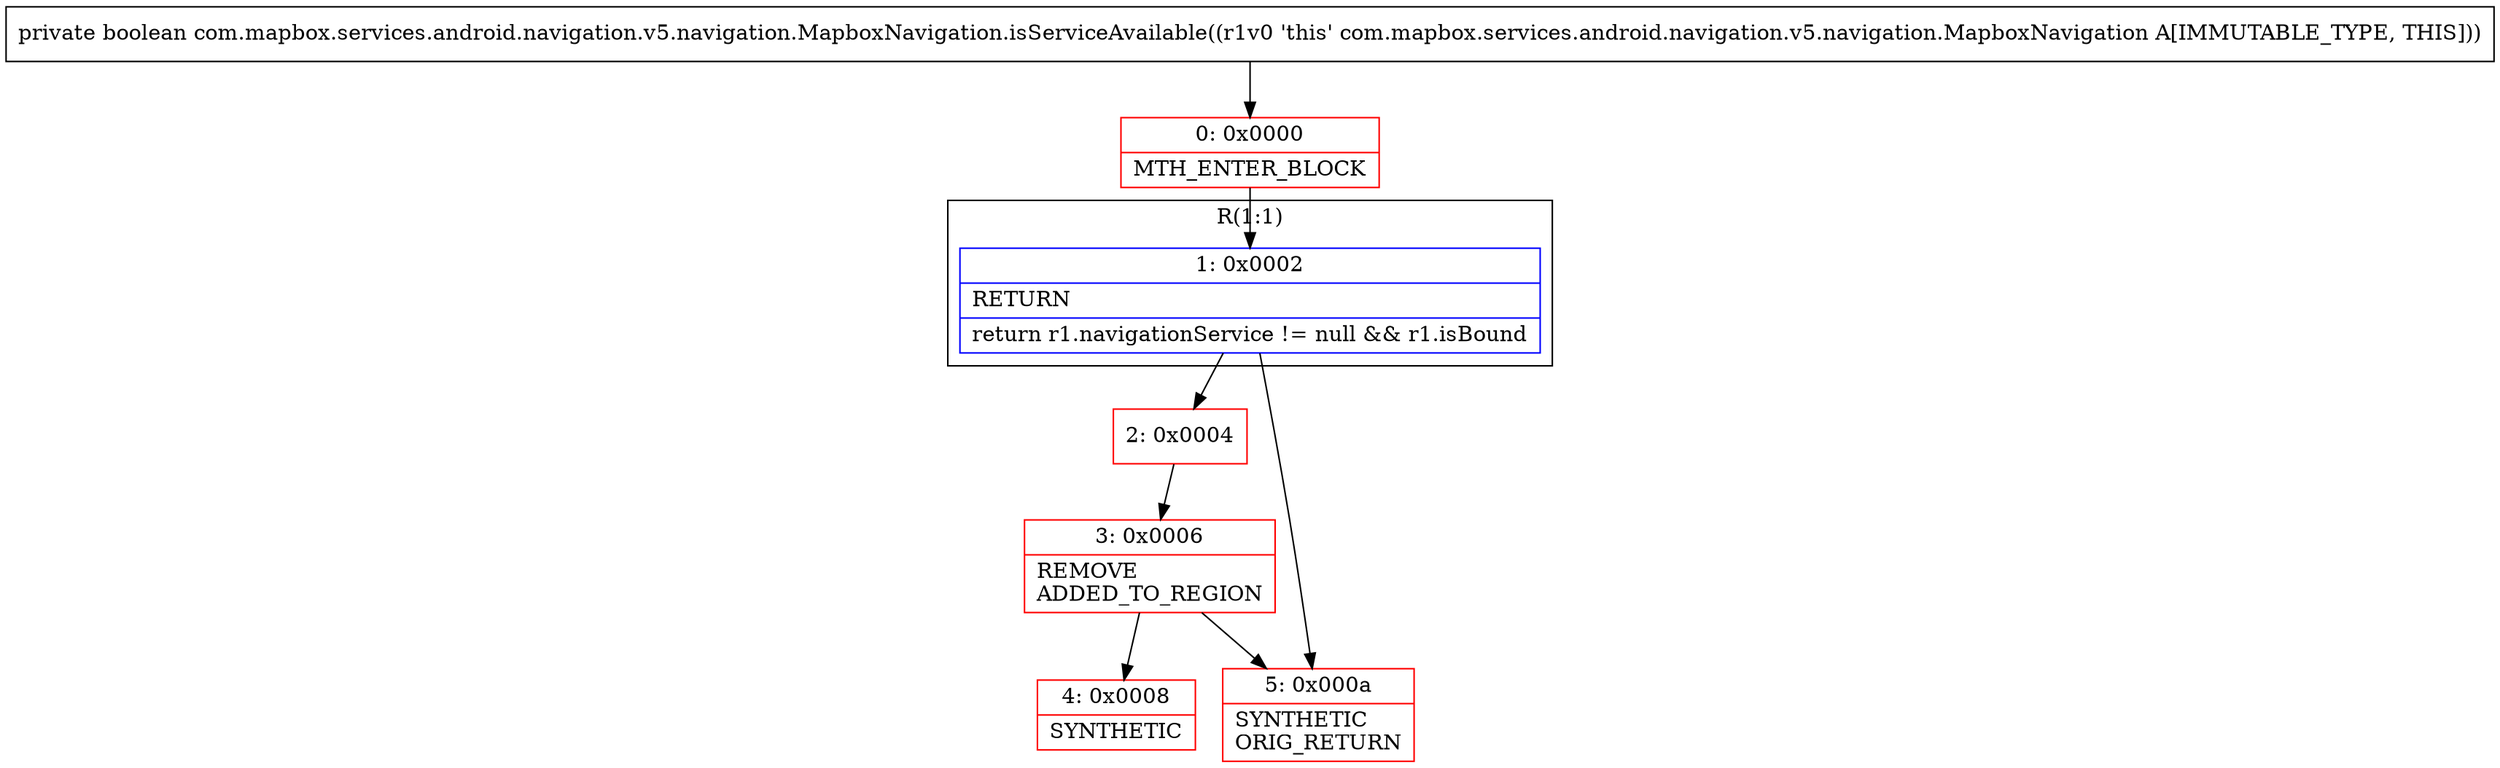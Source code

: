 digraph "CFG forcom.mapbox.services.android.navigation.v5.navigation.MapboxNavigation.isServiceAvailable()Z" {
subgraph cluster_Region_48539126 {
label = "R(1:1)";
node [shape=record,color=blue];
Node_1 [shape=record,label="{1\:\ 0x0002|RETURN\l|return r1.navigationService != null && r1.isBound\l}"];
}
Node_0 [shape=record,color=red,label="{0\:\ 0x0000|MTH_ENTER_BLOCK\l}"];
Node_2 [shape=record,color=red,label="{2\:\ 0x0004}"];
Node_3 [shape=record,color=red,label="{3\:\ 0x0006|REMOVE\lADDED_TO_REGION\l}"];
Node_4 [shape=record,color=red,label="{4\:\ 0x0008|SYNTHETIC\l}"];
Node_5 [shape=record,color=red,label="{5\:\ 0x000a|SYNTHETIC\lORIG_RETURN\l}"];
MethodNode[shape=record,label="{private boolean com.mapbox.services.android.navigation.v5.navigation.MapboxNavigation.isServiceAvailable((r1v0 'this' com.mapbox.services.android.navigation.v5.navigation.MapboxNavigation A[IMMUTABLE_TYPE, THIS])) }"];
MethodNode -> Node_0;
Node_1 -> Node_2;
Node_1 -> Node_5;
Node_0 -> Node_1;
Node_2 -> Node_3;
Node_3 -> Node_4;
Node_3 -> Node_5;
}

